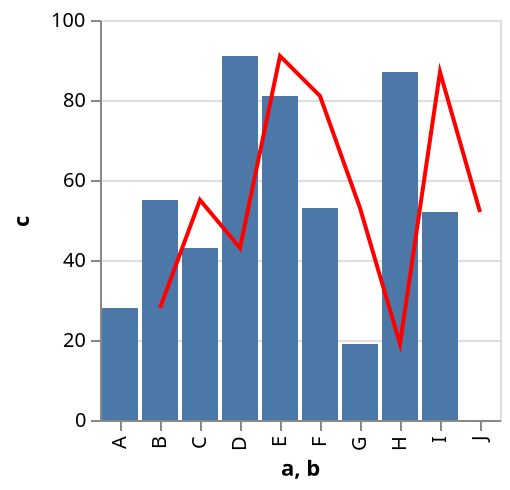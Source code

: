 {
  "$schema": "https://vega.github.io/schema/vega/v4.json",
  "autosize": "pad",
  "padding": 5,
  "height": 200,
  "style": "cell",
  "data": [
    {
      "name": "source_0",
      "values": [
        {"a": "A", "b": "B", "c": 28},
        {"a": "B", "b": "C", "c": 55},
        {"a": "C", "b": "D", "c": 43},
        {"a": "D", "b": "E", "c": 91},
        {"a": "E", "b": "F", "c": 81},
        {"a": "F", "b": "G", "c": 53},
        {"a": "G", "b": "H", "c": 19},
        {"a": "H", "b": "I", "c": 87},
        {"a": "I", "b": "J", "c": 52}
      ]
    }
  ],
  "signals": [
    {"name": "x_step", "value": 20},
    {
      "name": "width",
      "update": "bandspace(domain('x').length, 0.1, 0.05) * x_step"
    }
  ],
  "marks": [
    {
      "name": "layer_0_marks",
      "type": "rect",
      "style": ["bar"],
      "from": {"data": "source_0"},
      "encode": {
        "update": {
          "fill": [
            {
              "test": "datum[\"c\"] === null || isNaN(datum[\"c\"])",
              "value": null
            },
            {"value": "#4c78a8"}
          ],
          "tooltip": {
            "signal": "{\"a\": ''+datum[\"a\"], \"c\": format(datum[\"c\"], \"\")}"
          },
          "x": {"scale": "x", "field": "a"},
          "width": {"scale": "x", "band": true},
          "y": {"scale": "y", "field": "c"},
          "y2": {"scale": "y", "value": 0}
        }
      }
    },
    {
      "name": "layer_1_marks",
      "type": "line",
      "style": ["line"],
      "sort": {"field": "datum[\"b\"]", "order": "descending"},
      "from": {"data": "source_0"},
      "encode": {
        "update": {
          "stroke": {"value": "red"},
          "tooltip": {
            "signal": "{\"b\": ''+datum[\"b\"], \"c\": format(datum[\"c\"], \"\")}"
          },
          "x": {"scale": "x", "field": "b", "band": 0.5},
          "y": {"scale": "y", "field": "c"},
          "defined": {"signal": "datum[\"c\"] !== null && !isNaN(datum[\"c\"])"}
        }
      }
    }
  ],
  "scales": [
    {
      "name": "x",
      "type": "band",
      "domain": {"data": "source_0", "fields": ["a", "b"], "sort": true},
      "range": {"step": {"signal": "x_step"}},
      "paddingInner": 0.1,
      "paddingOuter": 0.05
    },
    {
      "name": "y",
      "type": "linear",
      "domain": {"data": "source_0", "field": "c"},
      "range": [{"signal": "height"}, 0],
      "nice": true,
      "zero": true
    }
  ],
  "axes": [
    {
      "scale": "x",
      "orient": "bottom",
      "grid": false,
      "title": "a, b",
      "labelAlign": "right",
      "labelAngle": 270,
      "labelBaseline": "middle",
      "labelOverlap": true,
      "zindex": 1
    },
    {
      "scale": "y",
      "orient": "left",
      "grid": false,
      "title": "c",
      "labelOverlap": true,
      "tickCount": {"signal": "floor(height/40) + 1"},
      "zindex": 1
    },
    {
      "scale": "y",
      "orient": "left",
      "gridScale": "x",
      "grid": true,
      "tickCount": {"signal": "floor(height/40) + 1"},
      "domain": false,
      "labels": false,
      "maxExtent": 0,
      "minExtent": 0,
      "ticks": false,
      "zindex": 0
    }
  ],
  "config": {"axisY": {"minExtent": 30}}
}
